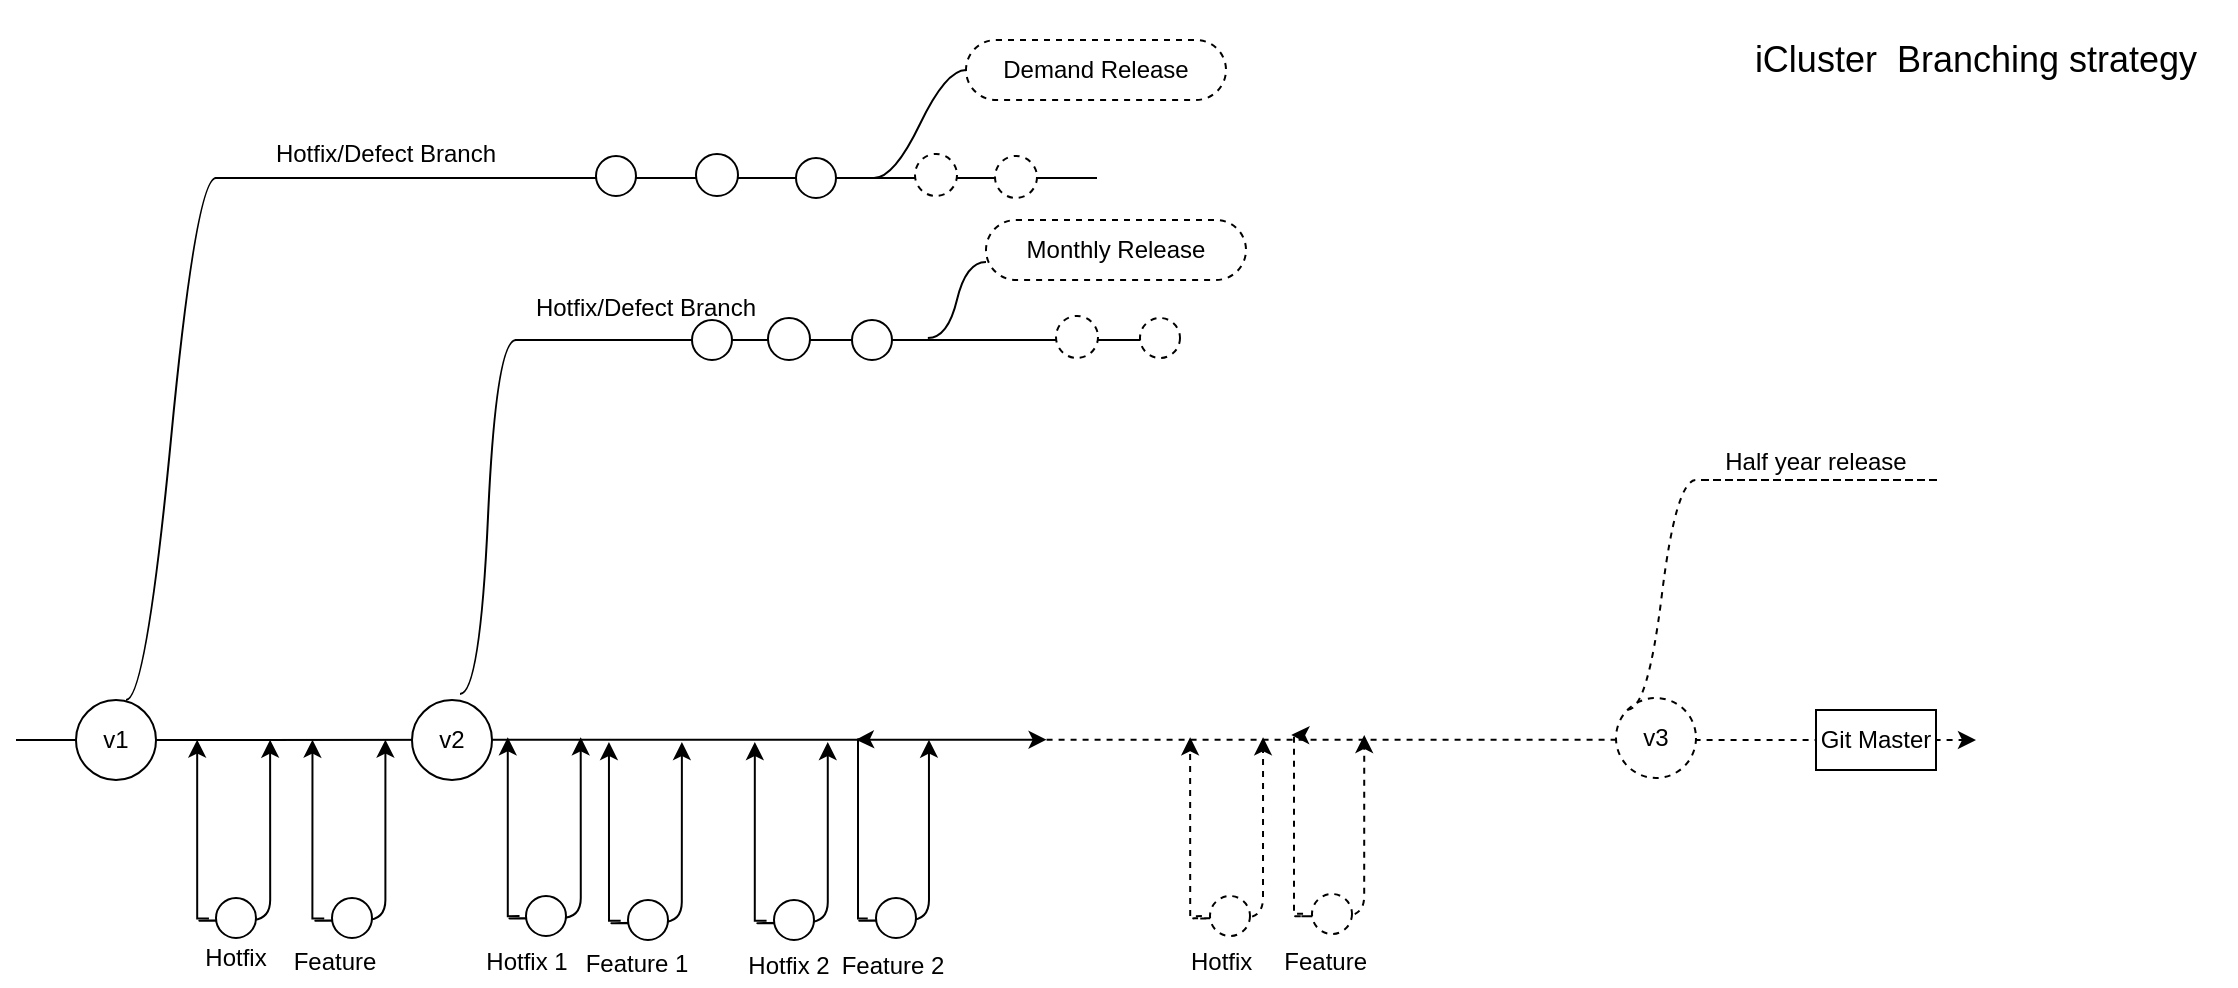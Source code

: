 <mxfile version="10.6.7" type="github"><diagram id="ERCZ-sif88_m20SyBogj" name="Page-1"><mxGraphModel dx="1394" dy="747" grid="1" gridSize="10" guides="1" tooltips="1" connect="1" arrows="1" fold="1" page="1" pageScale="1" pageWidth="1654" pageHeight="2336" math="0" shadow="0"><root><mxCell id="0"/><mxCell id="1" parent="0"/><mxCell id="cezSPCmCXMvMtt4Wc82V-1" value="" style="endArrow=classic;html=1;dashed=1;exitX=1;exitY=0.5;exitDx=0;exitDy=0;" edge="1" parent="1"><mxGeometry width="50" height="50" relative="1" as="geometry"><mxPoint x="535.294" y="399.824" as="sourcePoint"/><mxPoint x="1000" y="400.0" as="targetPoint"/></mxGeometry></mxCell><mxCell id="cezSPCmCXMvMtt4Wc82V-2" value="" style="endArrow=classic;html=1;entryX=1;entryY=0.5;entryDx=0;entryDy=0;" edge="1" parent="1"><mxGeometry width="50" height="50" relative="1" as="geometry"><mxPoint x="20" y="400.0" as="sourcePoint"/><mxPoint x="535.294" y="399.824" as="targetPoint"/></mxGeometry></mxCell><mxCell id="cezSPCmCXMvMtt4Wc82V-3" value="v1" style="ellipse;whiteSpace=wrap;html=1;aspect=fixed;" vertex="1" parent="1"><mxGeometry x="50" y="380" width="40" height="40" as="geometry"/></mxCell><mxCell id="cezSPCmCXMvMtt4Wc82V-4" value="Git Master" style="rounded=0;whiteSpace=wrap;html=1;" vertex="1" parent="1"><mxGeometry x="920" y="385" width="60" height="30" as="geometry"/></mxCell><mxCell id="cezSPCmCXMvMtt4Wc82V-5" value="" style="whiteSpace=wrap;html=1;shape=partialRectangle;top=0;left=0;bottom=1;right=0;points=[[0,1],[1,1]];strokeColor=#000000;fillColor=none;align=center;verticalAlign=bottom;routingCenterY=0.5;snapToPoint=1;container=1;recursiveResize=0;autosize=1;treeFolding=1;" vertex="1" parent="1"><mxGeometry x="120" y="99" width="440" height="20" as="geometry"/></mxCell><mxCell id="cezSPCmCXMvMtt4Wc82V-6" value="" style="ellipse;whiteSpace=wrap;html=1;aspect=fixed;" vertex="1" parent="cezSPCmCXMvMtt4Wc82V-5"><mxGeometry x="240" y="8" width="21" height="21" as="geometry"/></mxCell><mxCell id="cezSPCmCXMvMtt4Wc82V-7" value="" style="ellipse;whiteSpace=wrap;html=1;aspect=fixed;" vertex="1" parent="cezSPCmCXMvMtt4Wc82V-5"><mxGeometry x="190" y="9" width="20" height="20" as="geometry"/></mxCell><mxCell id="cezSPCmCXMvMtt4Wc82V-8" value="" style="edgeStyle=entityRelationEdgeStyle;startArrow=none;endArrow=none;segment=10;curved=1;" edge="1" parent="1" target="cezSPCmCXMvMtt4Wc82V-5"><mxGeometry relative="1" as="geometry"><mxPoint x="75" y="380.0" as="sourcePoint"/></mxGeometry></mxCell><mxCell id="cezSPCmCXMvMtt4Wc82V-9" value="" style="whiteSpace=wrap;html=1;shape=partialRectangle;top=0;left=0;bottom=1;right=0;points=[[0,1],[1,1]];strokeColor=#000000;fillColor=none;align=center;verticalAlign=bottom;routingCenterY=0.5;snapToPoint=1;container=1;recursiveResize=0;autosize=1;treeFolding=1;" vertex="1" parent="1"><mxGeometry x="270" y="170" width="330" height="30" as="geometry"/></mxCell><mxCell id="cezSPCmCXMvMtt4Wc82V-10" value="Hotfix/Defect Branch" style="text;html=1;strokeColor=none;fillColor=none;align=center;verticalAlign=middle;whiteSpace=wrap;rounded=0;" vertex="1" parent="cezSPCmCXMvMtt4Wc82V-9"><mxGeometry y="4" width="130" height="20" as="geometry"/></mxCell><mxCell id="cezSPCmCXMvMtt4Wc82V-11" value="" style="ellipse;whiteSpace=wrap;html=1;aspect=fixed;dashed=1;" vertex="1" parent="cezSPCmCXMvMtt4Wc82V-9"><mxGeometry x="270" y="18" width="21" height="21" as="geometry"/></mxCell><mxCell id="cezSPCmCXMvMtt4Wc82V-12" value="" style="ellipse;whiteSpace=wrap;html=1;aspect=fixed;dashed=1;" vertex="1" parent="cezSPCmCXMvMtt4Wc82V-9"><mxGeometry x="312" y="19" width="20" height="20" as="geometry"/></mxCell><mxCell id="cezSPCmCXMvMtt4Wc82V-13" value="" style="edgeStyle=entityRelationEdgeStyle;startArrow=none;endArrow=none;segment=10;curved=1;entryX=0;entryY=1;entryDx=0;entryDy=0;" edge="1" parent="1" target="cezSPCmCXMvMtt4Wc82V-9"><mxGeometry relative="1" as="geometry"><mxPoint x="242" y="377" as="sourcePoint"/><mxPoint x="280" y="203" as="targetPoint"/></mxGeometry></mxCell><mxCell id="cezSPCmCXMvMtt4Wc82V-14" value="v3" style="ellipse;whiteSpace=wrap;html=1;aspect=fixed;dashed=1;" vertex="1" parent="1"><mxGeometry x="820" y="379" width="40" height="40" as="geometry"/></mxCell><mxCell id="cezSPCmCXMvMtt4Wc82V-15" value="" style="ellipse;whiteSpace=wrap;html=1;aspect=fixed;" vertex="1" parent="1"><mxGeometry x="410" y="109" width="20" height="20" as="geometry"/></mxCell><mxCell id="cezSPCmCXMvMtt4Wc82V-16" value="Hotfix/Defect Branch" style="text;html=1;strokeColor=none;fillColor=none;align=center;verticalAlign=middle;whiteSpace=wrap;rounded=0;" vertex="1" parent="1"><mxGeometry x="140" y="97" width="130" height="20" as="geometry"/></mxCell><mxCell id="cezSPCmCXMvMtt4Wc82V-17" value="" style="ellipse;whiteSpace=wrap;html=1;aspect=fixed;" vertex="1" parent="1"><mxGeometry x="396" y="189" width="21" height="21" as="geometry"/></mxCell><mxCell id="cezSPCmCXMvMtt4Wc82V-18" value="" style="ellipse;whiteSpace=wrap;html=1;aspect=fixed;" vertex="1" parent="1"><mxGeometry x="358" y="190" width="20" height="20" as="geometry"/></mxCell><mxCell id="cezSPCmCXMvMtt4Wc82V-19" value="" style="ellipse;whiteSpace=wrap;html=1;aspect=fixed;" vertex="1" parent="1"><mxGeometry x="438" y="190" width="20" height="20" as="geometry"/></mxCell><mxCell id="cezSPCmCXMvMtt4Wc82V-20" value="Monthly Release" style="whiteSpace=wrap;html=1;rounded=1;arcSize=50;align=center;verticalAlign=middle;container=1;recursiveResize=0;strokeWidth=1;autosize=1;spacing=4;treeFolding=1;dashed=1;" vertex="1" parent="1"><mxGeometry x="505" y="140" width="130" height="30" as="geometry"/></mxCell><mxCell id="cezSPCmCXMvMtt4Wc82V-21" value="" style="edgeStyle=entityRelationEdgeStyle;startArrow=none;endArrow=none;segment=10;curved=1;exitX=0.624;exitY=0.967;exitDx=0;exitDy=0;exitPerimeter=0;" edge="1" parent="1" source="cezSPCmCXMvMtt4Wc82V-9"><mxGeometry relative="1" as="geometry"><mxPoint x="485" y="200" as="sourcePoint"/><mxPoint x="505" y="161" as="targetPoint"/></mxGeometry></mxCell><mxCell id="cezSPCmCXMvMtt4Wc82V-22" value="Demand Release" style="whiteSpace=wrap;html=1;rounded=1;arcSize=50;align=center;verticalAlign=middle;container=1;recursiveResize=0;strokeWidth=1;autosize=1;spacing=4;treeFolding=1;dashed=1;" vertex="1" parent="1"><mxGeometry x="495" y="50" width="130" height="30" as="geometry"/></mxCell><mxCell id="cezSPCmCXMvMtt4Wc82V-23" value="" style="edgeStyle=entityRelationEdgeStyle;startArrow=none;endArrow=none;segment=10;curved=1;" edge="1" parent="1" target="cezSPCmCXMvMtt4Wc82V-22"><mxGeometry relative="1" as="geometry"><mxPoint x="449" y="119" as="sourcePoint"/></mxGeometry></mxCell><mxCell id="cezSPCmCXMvMtt4Wc82V-24" value="" style="ellipse;whiteSpace=wrap;html=1;aspect=fixed;dashed=1;" vertex="1" parent="1"><mxGeometry x="469.5" y="107" width="21" height="21" as="geometry"/></mxCell><mxCell id="cezSPCmCXMvMtt4Wc82V-25" value="" style="ellipse;whiteSpace=wrap;html=1;aspect=fixed;dashed=1;" vertex="1" parent="1"><mxGeometry x="509.5" y="108" width="21" height="21" as="geometry"/></mxCell><mxCell id="cezSPCmCXMvMtt4Wc82V-26" value="Half year release" style="whiteSpace=wrap;html=1;shape=partialRectangle;top=0;left=0;bottom=1;right=0;points=[[0,1],[1,1]];strokeColor=#000000;fillColor=none;align=center;verticalAlign=bottom;routingCenterY=0.5;snapToPoint=1;container=1;recursiveResize=0;autosize=1;treeFolding=1;dashed=1;" vertex="1" parent="1"><mxGeometry x="860" y="250" width="120" height="20" as="geometry"/></mxCell><mxCell id="cezSPCmCXMvMtt4Wc82V-27" value="" style="edgeStyle=entityRelationEdgeStyle;startArrow=none;endArrow=none;segment=10;curved=1;exitX=0;exitY=0;exitDx=0;exitDy=0;dashed=1;" edge="1" parent="1" source="cezSPCmCXMvMtt4Wc82V-14" target="cezSPCmCXMvMtt4Wc82V-26"><mxGeometry relative="1" as="geometry"><mxPoint x="820" y="290" as="sourcePoint"/></mxGeometry></mxCell><mxCell id="cezSPCmCXMvMtt4Wc82V-28" value="v2" style="ellipse;whiteSpace=wrap;html=1;aspect=fixed;" vertex="1" parent="1"><mxGeometry x="218" y="380" width="40" height="40" as="geometry"/></mxCell><mxCell id="cezSPCmCXMvMtt4Wc82V-29" value="&lt;font style=&quot;font-size: 18px&quot;&gt;iCluster&amp;nbsp; Branching strategy&lt;/font&gt;" style="text;html=1;strokeColor=none;fillColor=none;align=center;verticalAlign=middle;whiteSpace=wrap;rounded=0;dashed=1;" vertex="1" parent="1"><mxGeometry x="870" y="30" width="260" height="60" as="geometry"/></mxCell><mxCell id="cezSPCmCXMvMtt4Wc82V-30" value="Hotfix" style="text;html=1;strokeColor=none;fillColor=none;align=center;verticalAlign=middle;whiteSpace=wrap;rounded=0;" vertex="1" parent="1"><mxGeometry x="110" y="499" width="40" height="20" as="geometry"/></mxCell><mxCell id="cezSPCmCXMvMtt4Wc82V-31" value="" style="endArrow=classic;html=1;edgeStyle=orthogonalEdgeStyle;" edge="1" parent="1"><mxGeometry width="50" height="50" relative="1" as="geometry"><mxPoint x="124.706" y="490.412" as="sourcePoint"/><mxPoint x="147.059" y="399.824" as="targetPoint"/><Array as="points"><mxPoint x="107" y="490"/><mxPoint x="158" y="490"/></Array></mxGeometry></mxCell><mxCell id="cezSPCmCXMvMtt4Wc82V-32" style="edgeStyle=orthogonalEdgeStyle;rounded=0;orthogonalLoop=1;jettySize=auto;html=1;" edge="1" parent="1"><mxGeometry relative="1" as="geometry"><mxPoint x="110.588" y="399.824" as="targetPoint"/><mxPoint x="116.471" y="489.235" as="sourcePoint"/><Array as="points"><mxPoint x="111" y="489"/></Array></mxGeometry></mxCell><mxCell id="cezSPCmCXMvMtt4Wc82V-33" value="" style="ellipse;whiteSpace=wrap;html=1;aspect=fixed;" vertex="1" parent="1"><mxGeometry x="120" y="479" width="20" height="20" as="geometry"/></mxCell><mxCell id="cezSPCmCXMvMtt4Wc82V-34" value="Feature" style="text;html=1;strokeColor=none;fillColor=none;align=center;verticalAlign=middle;whiteSpace=wrap;rounded=0;" vertex="1" parent="1"><mxGeometry x="150" y="501" width="59" height="20" as="geometry"/></mxCell><mxCell id="cezSPCmCXMvMtt4Wc82V-35" style="edgeStyle=orthogonalEdgeStyle;rounded=0;orthogonalLoop=1;jettySize=auto;html=1;" edge="1" parent="1"><mxGeometry relative="1" as="geometry"><mxPoint x="168.235" y="399.824" as="targetPoint"/><mxPoint x="174.118" y="489.235" as="sourcePoint"/><Array as="points"><mxPoint x="169" y="489"/></Array></mxGeometry></mxCell><mxCell id="cezSPCmCXMvMtt4Wc82V-36" value="" style="endArrow=classic;html=1;edgeStyle=orthogonalEdgeStyle;" edge="1" parent="1"><mxGeometry width="50" height="50" relative="1" as="geometry"><mxPoint x="182.353" y="490.412" as="sourcePoint"/><mxPoint x="204.706" y="399.824" as="targetPoint"/><Array as="points"><mxPoint x="165" y="490"/><mxPoint x="216" y="490"/></Array></mxGeometry></mxCell><mxCell id="cezSPCmCXMvMtt4Wc82V-37" value="" style="ellipse;whiteSpace=wrap;html=1;aspect=fixed;" vertex="1" parent="1"><mxGeometry x="178" y="479" width="20" height="20" as="geometry"/></mxCell><mxCell id="cezSPCmCXMvMtt4Wc82V-38" value="" style="endArrow=classic;html=1;edgeStyle=orthogonalEdgeStyle;" edge="1" parent="1"><mxGeometry width="50" height="50" relative="1" as="geometry"><mxPoint x="280" y="489.235" as="sourcePoint"/><mxPoint x="302.353" y="398.647" as="targetPoint"/><Array as="points"><mxPoint x="262" y="489"/><mxPoint x="313" y="489"/></Array></mxGeometry></mxCell><mxCell id="cezSPCmCXMvMtt4Wc82V-39" style="edgeStyle=orthogonalEdgeStyle;rounded=0;orthogonalLoop=1;jettySize=auto;html=1;" edge="1" parent="1"><mxGeometry relative="1" as="geometry"><mxPoint x="265.882" y="398.647" as="targetPoint"/><mxPoint x="271.765" y="488.059" as="sourcePoint"/><Array as="points"><mxPoint x="266" y="488"/></Array></mxGeometry></mxCell><mxCell id="cezSPCmCXMvMtt4Wc82V-40" value="" style="ellipse;whiteSpace=wrap;html=1;aspect=fixed;" vertex="1" parent="1"><mxGeometry x="275" y="478" width="20" height="20" as="geometry"/></mxCell><mxCell id="cezSPCmCXMvMtt4Wc82V-41" value="" style="endArrow=classic;html=1;edgeStyle=orthogonalEdgeStyle;" edge="1" parent="1"><mxGeometry width="50" height="50" relative="1" as="geometry"><mxPoint x="330.588" y="491.588" as="sourcePoint"/><mxPoint x="352.941" y="401" as="targetPoint"/><Array as="points"><mxPoint x="313" y="491"/><mxPoint x="364" y="491"/></Array></mxGeometry></mxCell><mxCell id="cezSPCmCXMvMtt4Wc82V-42" style="edgeStyle=orthogonalEdgeStyle;rounded=0;orthogonalLoop=1;jettySize=auto;html=1;" edge="1" parent="1"><mxGeometry relative="1" as="geometry"><mxPoint x="316.471" y="401" as="targetPoint"/><mxPoint x="322.353" y="490.412" as="sourcePoint"/><Array as="points"><mxPoint x="317" y="490"/></Array></mxGeometry></mxCell><mxCell id="cezSPCmCXMvMtt4Wc82V-43" value="" style="ellipse;whiteSpace=wrap;html=1;aspect=fixed;" vertex="1" parent="1"><mxGeometry x="326" y="480" width="20" height="20" as="geometry"/></mxCell><mxCell id="cezSPCmCXMvMtt4Wc82V-44" value="" style="endArrow=classic;html=1;edgeStyle=orthogonalEdgeStyle;" edge="1" parent="1"><mxGeometry width="50" height="50" relative="1" as="geometry"><mxPoint x="403.529" y="491.588" as="sourcePoint"/><mxPoint x="425.882" y="401" as="targetPoint"/><Array as="points"><mxPoint x="386" y="491"/><mxPoint x="437" y="491"/></Array></mxGeometry></mxCell><mxCell id="cezSPCmCXMvMtt4Wc82V-45" style="edgeStyle=orthogonalEdgeStyle;rounded=0;orthogonalLoop=1;jettySize=auto;html=1;" edge="1" parent="1"><mxGeometry relative="1" as="geometry"><mxPoint x="389.412" y="401" as="targetPoint"/><mxPoint x="395.294" y="490.412" as="sourcePoint"/><Array as="points"><mxPoint x="390" y="490"/></Array></mxGeometry></mxCell><mxCell id="cezSPCmCXMvMtt4Wc82V-46" value="" style="ellipse;whiteSpace=wrap;html=1;aspect=fixed;" vertex="1" parent="1"><mxGeometry x="399" y="480" width="20" height="20" as="geometry"/></mxCell><mxCell id="cezSPCmCXMvMtt4Wc82V-47" value="" style="endArrow=classic;html=1;edgeStyle=orthogonalEdgeStyle;" edge="1" parent="1"><mxGeometry width="50" height="50" relative="1" as="geometry"><mxPoint x="454.118" y="490.412" as="sourcePoint"/><mxPoint x="476.471" y="399.824" as="targetPoint"/><Array as="points"><mxPoint x="437" y="490"/><mxPoint x="488" y="490"/></Array></mxGeometry></mxCell><mxCell id="cezSPCmCXMvMtt4Wc82V-48" style="edgeStyle=orthogonalEdgeStyle;rounded=0;orthogonalLoop=1;jettySize=auto;html=1;" edge="1" parent="1"><mxGeometry relative="1" as="geometry"><mxPoint x="440" y="399.824" as="targetPoint"/><mxPoint x="445.882" y="489.235" as="sourcePoint"/><Array as="points"><mxPoint x="441" y="489"/></Array></mxGeometry></mxCell><mxCell id="cezSPCmCXMvMtt4Wc82V-49" value="" style="ellipse;whiteSpace=wrap;html=1;aspect=fixed;" vertex="1" parent="1"><mxGeometry x="450" y="479" width="20" height="20" as="geometry"/></mxCell><mxCell id="cezSPCmCXMvMtt4Wc82V-50" value="Hotfix 1" style="text;html=1;strokeColor=none;fillColor=none;align=center;verticalAlign=middle;whiteSpace=wrap;rounded=0;" vertex="1" parent="1"><mxGeometry x="250" y="501" width="51" height="20" as="geometry"/></mxCell><mxCell id="cezSPCmCXMvMtt4Wc82V-51" value="Feature 1" style="text;html=1;strokeColor=none;fillColor=none;align=center;verticalAlign=middle;whiteSpace=wrap;rounded=0;" vertex="1" parent="1"><mxGeometry x="301" y="502" width="59" height="20" as="geometry"/></mxCell><mxCell id="cezSPCmCXMvMtt4Wc82V-52" value="Hotfix 2" style="text;html=1;strokeColor=none;fillColor=none;align=center;verticalAlign=middle;whiteSpace=wrap;rounded=0;" vertex="1" parent="1"><mxGeometry x="384" y="503" width="45" height="20" as="geometry"/></mxCell><mxCell id="cezSPCmCXMvMtt4Wc82V-53" value="Feature 2" style="text;html=1;strokeColor=none;fillColor=none;align=center;verticalAlign=middle;whiteSpace=wrap;rounded=0;" vertex="1" parent="1"><mxGeometry x="429" y="503" width="59" height="20" as="geometry"/></mxCell><mxCell id="cezSPCmCXMvMtt4Wc82V-54" value="" style="endArrow=classic;html=1;edgeStyle=orthogonalEdgeStyle;dashed=1;" edge="1" parent="1"><mxGeometry width="50" height="50" relative="1" as="geometry"><mxPoint x="621.176" y="489.235" as="sourcePoint"/><mxPoint x="643.529" y="398.647" as="targetPoint"/><Array as="points"><mxPoint x="604" y="489"/><mxPoint x="655" y="489"/></Array></mxGeometry></mxCell><mxCell id="cezSPCmCXMvMtt4Wc82V-55" style="edgeStyle=orthogonalEdgeStyle;rounded=0;orthogonalLoop=1;jettySize=auto;html=1;dashed=1;" edge="1" parent="1"><mxGeometry relative="1" as="geometry"><mxPoint x="607.059" y="398.647" as="targetPoint"/><mxPoint x="612.941" y="488.059" as="sourcePoint"/><Array as="points"><mxPoint x="608" y="488"/></Array></mxGeometry></mxCell><mxCell id="cezSPCmCXMvMtt4Wc82V-56" value="" style="ellipse;whiteSpace=wrap;html=1;aspect=fixed;dashed=1;" vertex="1" parent="1"><mxGeometry x="617" y="478" width="20" height="20" as="geometry"/></mxCell><mxCell id="cezSPCmCXMvMtt4Wc82V-57" value="" style="endArrow=classic;html=1;edgeStyle=orthogonalEdgeStyle;dashed=1;" edge="1" parent="1"><mxGeometry width="50" height="50" relative="1" as="geometry"><mxPoint x="671.765" y="488.059" as="sourcePoint"/><mxPoint x="694.118" y="397.471" as="targetPoint"/><Array as="points"><mxPoint x="655" y="488"/><mxPoint x="706" y="488"/></Array></mxGeometry></mxCell><mxCell id="cezSPCmCXMvMtt4Wc82V-58" style="edgeStyle=orthogonalEdgeStyle;rounded=0;orthogonalLoop=1;jettySize=auto;html=1;dashed=1;" edge="1" parent="1"><mxGeometry relative="1" as="geometry"><mxPoint x="657.647" y="397.471" as="targetPoint"/><mxPoint x="663.529" y="486.882" as="sourcePoint"/><Array as="points"><mxPoint x="659" y="487"/></Array></mxGeometry></mxCell><mxCell id="cezSPCmCXMvMtt4Wc82V-59" value="" style="ellipse;whiteSpace=wrap;html=1;aspect=fixed;dashed=1;" vertex="1" parent="1"><mxGeometry x="668" y="477" width="20" height="20" as="geometry"/></mxCell><mxCell id="cezSPCmCXMvMtt4Wc82V-60" value="Hotfix&amp;nbsp;" style="text;html=1;strokeColor=none;fillColor=none;align=center;verticalAlign=middle;whiteSpace=wrap;rounded=0;dashed=1;" vertex="1" parent="1"><mxGeometry x="602" y="501" width="45" height="20" as="geometry"/></mxCell><mxCell id="cezSPCmCXMvMtt4Wc82V-61" value="Feature&amp;nbsp;" style="text;html=1;strokeColor=none;fillColor=none;align=center;verticalAlign=middle;whiteSpace=wrap;rounded=0;dashed=1;" vertex="1" parent="1"><mxGeometry x="647" y="501" width="59" height="20" as="geometry"/></mxCell></root></mxGraphModel></diagram></mxfile>